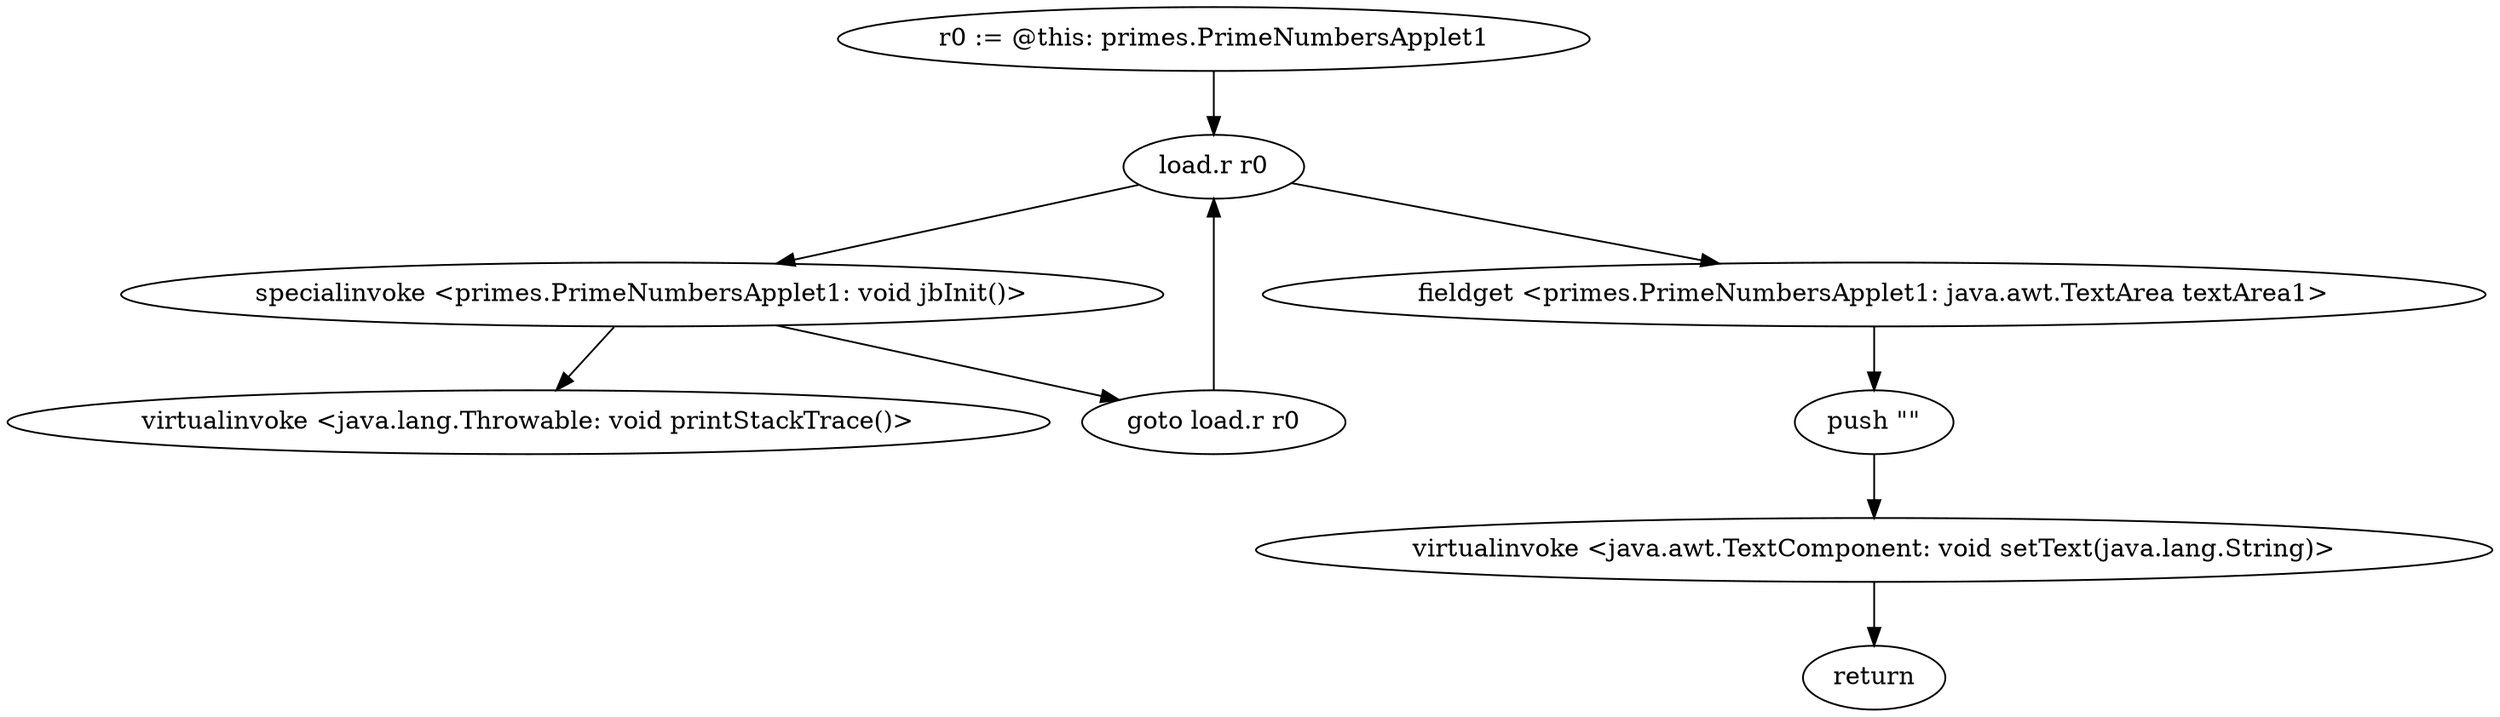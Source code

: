digraph "" {
    "r0 := @this: primes.PrimeNumbersApplet1"
    "load.r r0"
    "r0 := @this: primes.PrimeNumbersApplet1"->"load.r r0";
    "specialinvoke <primes.PrimeNumbersApplet1: void jbInit()>"
    "load.r r0"->"specialinvoke <primes.PrimeNumbersApplet1: void jbInit()>";
    "goto load.r r0"
    "specialinvoke <primes.PrimeNumbersApplet1: void jbInit()>"->"goto load.r r0";
    "goto load.r r0"->"load.r r0";
    "fieldget <primes.PrimeNumbersApplet1: java.awt.TextArea textArea1>"
    "load.r r0"->"fieldget <primes.PrimeNumbersApplet1: java.awt.TextArea textArea1>";
    "push \"\""
    "fieldget <primes.PrimeNumbersApplet1: java.awt.TextArea textArea1>"->"push \"\"";
    "virtualinvoke <java.awt.TextComponent: void setText(java.lang.String)>"
    "push \"\""->"virtualinvoke <java.awt.TextComponent: void setText(java.lang.String)>";
    "return"
    "virtualinvoke <java.awt.TextComponent: void setText(java.lang.String)>"->"return";
    "virtualinvoke <java.lang.Throwable: void printStackTrace()>"
    "specialinvoke <primes.PrimeNumbersApplet1: void jbInit()>"->"virtualinvoke <java.lang.Throwable: void printStackTrace()>";
}

